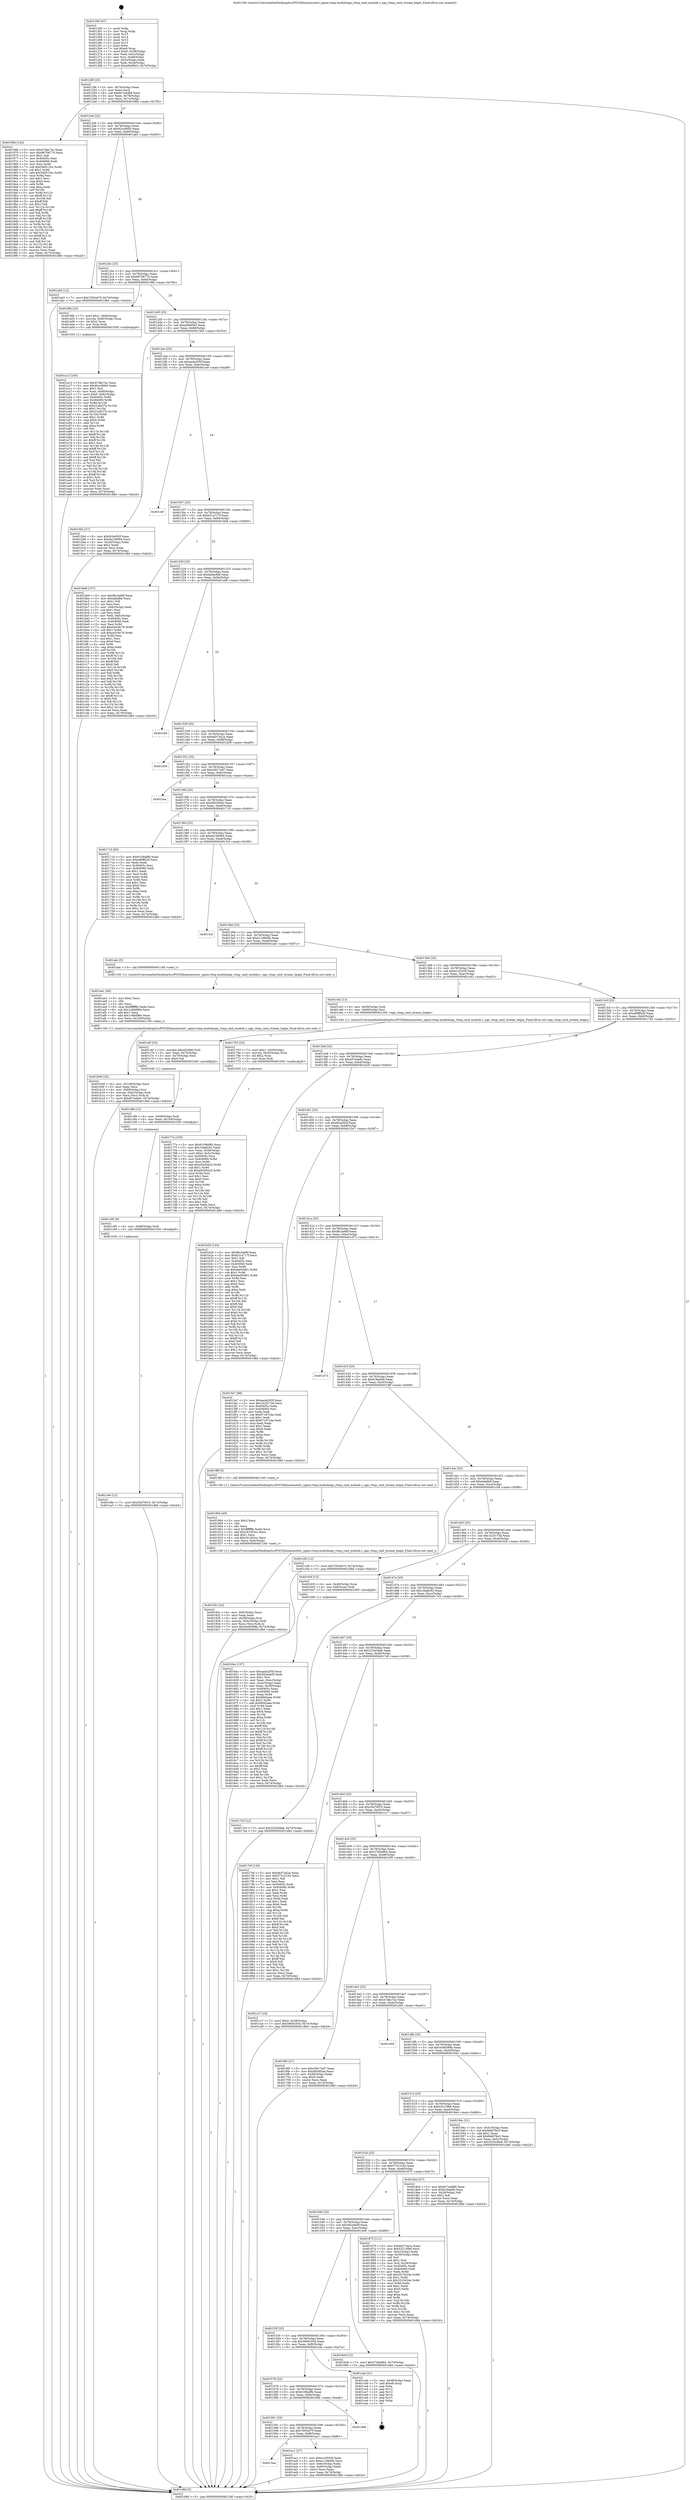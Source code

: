 digraph "0x401260" {
  label = "0x401260 (/mnt/c/Users/mathe/Desktop/tcc/POCII/binaries/extr_nginx-rtmp-modulengx_rtmp_cmd_module.c_ngx_rtmp_cmd_stream_begin_Final-ollvm.out::main(0))"
  labelloc = "t"
  node[shape=record]

  Entry [label="",width=0.3,height=0.3,shape=circle,fillcolor=black,style=filled]
  "0x40128f" [label="{
     0x40128f [23]\l
     | [instrs]\l
     &nbsp;&nbsp;0x40128f \<+3\>: mov -0x74(%rbp),%eax\l
     &nbsp;&nbsp;0x401292 \<+2\>: mov %eax,%ecx\l
     &nbsp;&nbsp;0x401294 \<+6\>: sub $0x8c7a4d89,%ecx\l
     &nbsp;&nbsp;0x40129a \<+3\>: mov %eax,-0x78(%rbp)\l
     &nbsp;&nbsp;0x40129d \<+3\>: mov %ecx,-0x7c(%rbp)\l
     &nbsp;&nbsp;0x4012a0 \<+6\>: je 000000000040196b \<main+0x70b\>\l
  }"]
  "0x40196b" [label="{
     0x40196b [144]\l
     | [instrs]\l
     &nbsp;&nbsp;0x40196b \<+5\>: mov $0x47dbc7ac,%eax\l
     &nbsp;&nbsp;0x401970 \<+5\>: mov $0x98706770,%ecx\l
     &nbsp;&nbsp;0x401975 \<+2\>: mov $0x1,%dl\l
     &nbsp;&nbsp;0x401977 \<+7\>: mov 0x40405c,%esi\l
     &nbsp;&nbsp;0x40197e \<+7\>: mov 0x404060,%edi\l
     &nbsp;&nbsp;0x401985 \<+3\>: mov %esi,%r8d\l
     &nbsp;&nbsp;0x401988 \<+7\>: sub $0x546513cc,%r8d\l
     &nbsp;&nbsp;0x40198f \<+4\>: sub $0x1,%r8d\l
     &nbsp;&nbsp;0x401993 \<+7\>: add $0x546513cc,%r8d\l
     &nbsp;&nbsp;0x40199a \<+4\>: imul %r8d,%esi\l
     &nbsp;&nbsp;0x40199e \<+3\>: and $0x1,%esi\l
     &nbsp;&nbsp;0x4019a1 \<+3\>: cmp $0x0,%esi\l
     &nbsp;&nbsp;0x4019a4 \<+4\>: sete %r9b\l
     &nbsp;&nbsp;0x4019a8 \<+3\>: cmp $0xa,%edi\l
     &nbsp;&nbsp;0x4019ab \<+4\>: setl %r10b\l
     &nbsp;&nbsp;0x4019af \<+3\>: mov %r9b,%r11b\l
     &nbsp;&nbsp;0x4019b2 \<+4\>: xor $0xff,%r11b\l
     &nbsp;&nbsp;0x4019b6 \<+3\>: mov %r10b,%bl\l
     &nbsp;&nbsp;0x4019b9 \<+3\>: xor $0xff,%bl\l
     &nbsp;&nbsp;0x4019bc \<+3\>: xor $0x1,%dl\l
     &nbsp;&nbsp;0x4019bf \<+3\>: mov %r11b,%r14b\l
     &nbsp;&nbsp;0x4019c2 \<+4\>: and $0xff,%r14b\l
     &nbsp;&nbsp;0x4019c6 \<+3\>: and %dl,%r9b\l
     &nbsp;&nbsp;0x4019c9 \<+3\>: mov %bl,%r15b\l
     &nbsp;&nbsp;0x4019cc \<+4\>: and $0xff,%r15b\l
     &nbsp;&nbsp;0x4019d0 \<+3\>: and %dl,%r10b\l
     &nbsp;&nbsp;0x4019d3 \<+3\>: or %r9b,%r14b\l
     &nbsp;&nbsp;0x4019d6 \<+3\>: or %r10b,%r15b\l
     &nbsp;&nbsp;0x4019d9 \<+3\>: xor %r15b,%r14b\l
     &nbsp;&nbsp;0x4019dc \<+3\>: or %bl,%r11b\l
     &nbsp;&nbsp;0x4019df \<+4\>: xor $0xff,%r11b\l
     &nbsp;&nbsp;0x4019e3 \<+3\>: or $0x1,%dl\l
     &nbsp;&nbsp;0x4019e6 \<+3\>: and %dl,%r11b\l
     &nbsp;&nbsp;0x4019e9 \<+3\>: or %r11b,%r14b\l
     &nbsp;&nbsp;0x4019ec \<+4\>: test $0x1,%r14b\l
     &nbsp;&nbsp;0x4019f0 \<+3\>: cmovne %ecx,%eax\l
     &nbsp;&nbsp;0x4019f3 \<+3\>: mov %eax,-0x74(%rbp)\l
     &nbsp;&nbsp;0x4019f6 \<+5\>: jmp 0000000000401d8d \<main+0xb2d\>\l
  }"]
  "0x4012a6" [label="{
     0x4012a6 [22]\l
     | [instrs]\l
     &nbsp;&nbsp;0x4012a6 \<+5\>: jmp 00000000004012ab \<main+0x4b\>\l
     &nbsp;&nbsp;0x4012ab \<+3\>: mov -0x78(%rbp),%eax\l
     &nbsp;&nbsp;0x4012ae \<+5\>: sub $0x92cc8000,%eax\l
     &nbsp;&nbsp;0x4012b3 \<+3\>: mov %eax,-0x80(%rbp)\l
     &nbsp;&nbsp;0x4012b6 \<+6\>: je 0000000000401ab5 \<main+0x855\>\l
  }"]
  Exit [label="",width=0.3,height=0.3,shape=circle,fillcolor=black,style=filled,peripheries=2]
  "0x401ab5" [label="{
     0x401ab5 [12]\l
     | [instrs]\l
     &nbsp;&nbsp;0x401ab5 \<+7\>: movl $0x7005e07f,-0x74(%rbp)\l
     &nbsp;&nbsp;0x401abc \<+5\>: jmp 0000000000401d8d \<main+0xb2d\>\l
  }"]
  "0x4012bc" [label="{
     0x4012bc [25]\l
     | [instrs]\l
     &nbsp;&nbsp;0x4012bc \<+5\>: jmp 00000000004012c1 \<main+0x61\>\l
     &nbsp;&nbsp;0x4012c1 \<+3\>: mov -0x78(%rbp),%eax\l
     &nbsp;&nbsp;0x4012c4 \<+5\>: sub $0x98706770,%eax\l
     &nbsp;&nbsp;0x4012c9 \<+6\>: mov %eax,-0x84(%rbp)\l
     &nbsp;&nbsp;0x4012cf \<+6\>: je 00000000004019fb \<main+0x79b\>\l
  }"]
  "0x401c9e" [label="{
     0x401c9e [12]\l
     | [instrs]\l
     &nbsp;&nbsp;0x401c9e \<+7\>: movl $0x35d70f15,-0x74(%rbp)\l
     &nbsp;&nbsp;0x401ca5 \<+5\>: jmp 0000000000401d8d \<main+0xb2d\>\l
  }"]
  "0x4019fb" [label="{
     0x4019fb [23]\l
     | [instrs]\l
     &nbsp;&nbsp;0x4019fb \<+7\>: movl $0x1,-0x60(%rbp)\l
     &nbsp;&nbsp;0x401a02 \<+4\>: movslq -0x60(%rbp),%rax\l
     &nbsp;&nbsp;0x401a06 \<+4\>: shl $0x2,%rax\l
     &nbsp;&nbsp;0x401a0a \<+3\>: mov %rax,%rdi\l
     &nbsp;&nbsp;0x401a0d \<+5\>: call 0000000000401050 \<malloc@plt\>\l
     | [calls]\l
     &nbsp;&nbsp;0x401050 \{1\} (unknown)\l
  }"]
  "0x4012d5" [label="{
     0x4012d5 [25]\l
     | [instrs]\l
     &nbsp;&nbsp;0x4012d5 \<+5\>: jmp 00000000004012da \<main+0x7a\>\l
     &nbsp;&nbsp;0x4012da \<+3\>: mov -0x78(%rbp),%eax\l
     &nbsp;&nbsp;0x4012dd \<+5\>: sub $0xa99ef0e5,%eax\l
     &nbsp;&nbsp;0x4012e2 \<+6\>: mov %eax,-0x88(%rbp)\l
     &nbsp;&nbsp;0x4012e8 \<+6\>: je 00000000004015b4 \<main+0x354\>\l
  }"]
  "0x401c95" [label="{
     0x401c95 [9]\l
     | [instrs]\l
     &nbsp;&nbsp;0x401c95 \<+4\>: mov -0x68(%rbp),%rdi\l
     &nbsp;&nbsp;0x401c99 \<+5\>: call 0000000000401030 \<free@plt\>\l
     | [calls]\l
     &nbsp;&nbsp;0x401030 \{1\} (unknown)\l
  }"]
  "0x4015b4" [label="{
     0x4015b4 [27]\l
     | [instrs]\l
     &nbsp;&nbsp;0x4015b4 \<+5\>: mov $0xf43e002f,%eax\l
     &nbsp;&nbsp;0x4015b9 \<+5\>: mov $0xda156904,%ecx\l
     &nbsp;&nbsp;0x4015be \<+3\>: mov -0x34(%rbp),%edx\l
     &nbsp;&nbsp;0x4015c1 \<+3\>: cmp $0x2,%edx\l
     &nbsp;&nbsp;0x4015c4 \<+3\>: cmovne %ecx,%eax\l
     &nbsp;&nbsp;0x4015c7 \<+3\>: mov %eax,-0x74(%rbp)\l
     &nbsp;&nbsp;0x4015ca \<+5\>: jmp 0000000000401d8d \<main+0xb2d\>\l
  }"]
  "0x4012ee" [label="{
     0x4012ee [25]\l
     | [instrs]\l
     &nbsp;&nbsp;0x4012ee \<+5\>: jmp 00000000004012f3 \<main+0x93\>\l
     &nbsp;&nbsp;0x4012f3 \<+3\>: mov -0x78(%rbp),%eax\l
     &nbsp;&nbsp;0x4012f6 \<+5\>: sub $0xaa4a205f,%eax\l
     &nbsp;&nbsp;0x4012fb \<+6\>: mov %eax,-0x8c(%rbp)\l
     &nbsp;&nbsp;0x401301 \<+6\>: je 0000000000401cef \<main+0xa8f\>\l
  }"]
  "0x401d8d" [label="{
     0x401d8d [5]\l
     | [instrs]\l
     &nbsp;&nbsp;0x401d8d \<+5\>: jmp 000000000040128f \<main+0x2f\>\l
  }"]
  "0x401260" [label="{
     0x401260 [47]\l
     | [instrs]\l
     &nbsp;&nbsp;0x401260 \<+1\>: push %rbp\l
     &nbsp;&nbsp;0x401261 \<+3\>: mov %rsp,%rbp\l
     &nbsp;&nbsp;0x401264 \<+2\>: push %r15\l
     &nbsp;&nbsp;0x401266 \<+2\>: push %r14\l
     &nbsp;&nbsp;0x401268 \<+2\>: push %r13\l
     &nbsp;&nbsp;0x40126a \<+2\>: push %r12\l
     &nbsp;&nbsp;0x40126c \<+1\>: push %rbx\l
     &nbsp;&nbsp;0x40126d \<+7\>: sub $0xe8,%rsp\l
     &nbsp;&nbsp;0x401274 \<+7\>: movl $0x0,-0x38(%rbp)\l
     &nbsp;&nbsp;0x40127b \<+3\>: mov %edi,-0x3c(%rbp)\l
     &nbsp;&nbsp;0x40127e \<+4\>: mov %rsi,-0x48(%rbp)\l
     &nbsp;&nbsp;0x401282 \<+3\>: mov -0x3c(%rbp),%edi\l
     &nbsp;&nbsp;0x401285 \<+3\>: mov %edi,-0x34(%rbp)\l
     &nbsp;&nbsp;0x401288 \<+7\>: movl $0xa99ef0e5,-0x74(%rbp)\l
  }"]
  "0x401c86" [label="{
     0x401c86 [15]\l
     | [instrs]\l
     &nbsp;&nbsp;0x401c86 \<+4\>: mov -0x58(%rbp),%rdi\l
     &nbsp;&nbsp;0x401c8a \<+6\>: mov %eax,-0x104(%rbp)\l
     &nbsp;&nbsp;0x401c90 \<+5\>: call 0000000000401030 \<free@plt\>\l
     | [calls]\l
     &nbsp;&nbsp;0x401030 \{1\} (unknown)\l
  }"]
  "0x401cef" [label="{
     0x401cef\l
  }", style=dashed]
  "0x401307" [label="{
     0x401307 [25]\l
     | [instrs]\l
     &nbsp;&nbsp;0x401307 \<+5\>: jmp 000000000040130c \<main+0xac\>\l
     &nbsp;&nbsp;0x40130c \<+3\>: mov -0x78(%rbp),%eax\l
     &nbsp;&nbsp;0x40130f \<+5\>: sub $0xb31a717f,%eax\l
     &nbsp;&nbsp;0x401314 \<+6\>: mov %eax,-0x90(%rbp)\l
     &nbsp;&nbsp;0x40131a \<+6\>: je 0000000000401bb9 \<main+0x959\>\l
  }"]
  "0x401c6f" [label="{
     0x401c6f [23]\l
     | [instrs]\l
     &nbsp;&nbsp;0x401c6f \<+10\>: movabs $0x4020b6,%rdi\l
     &nbsp;&nbsp;0x401c79 \<+3\>: mov %eax,-0x70(%rbp)\l
     &nbsp;&nbsp;0x401c7c \<+3\>: mov -0x70(%rbp),%esi\l
     &nbsp;&nbsp;0x401c7f \<+2\>: mov $0x0,%al\l
     &nbsp;&nbsp;0x401c81 \<+5\>: call 0000000000401040 \<printf@plt\>\l
     | [calls]\l
     &nbsp;&nbsp;0x401040 \{1\} (unknown)\l
  }"]
  "0x401bb9" [label="{
     0x401bb9 [157]\l
     | [instrs]\l
     &nbsp;&nbsp;0x401bb9 \<+5\>: mov $0xf8c3a66f,%eax\l
     &nbsp;&nbsp;0x401bbe \<+5\>: mov $0xebbdb8,%ecx\l
     &nbsp;&nbsp;0x401bc3 \<+2\>: mov $0x1,%dl\l
     &nbsp;&nbsp;0x401bc5 \<+2\>: xor %esi,%esi\l
     &nbsp;&nbsp;0x401bc7 \<+3\>: mov -0x6c(%rbp),%edi\l
     &nbsp;&nbsp;0x401bca \<+3\>: sub $0x1,%esi\l
     &nbsp;&nbsp;0x401bcd \<+2\>: sub %esi,%edi\l
     &nbsp;&nbsp;0x401bcf \<+3\>: mov %edi,-0x6c(%rbp)\l
     &nbsp;&nbsp;0x401bd2 \<+7\>: mov 0x40405c,%esi\l
     &nbsp;&nbsp;0x401bd9 \<+7\>: mov 0x404060,%edi\l
     &nbsp;&nbsp;0x401be0 \<+3\>: mov %esi,%r8d\l
     &nbsp;&nbsp;0x401be3 \<+7\>: add $0xe43c9c76,%r8d\l
     &nbsp;&nbsp;0x401bea \<+4\>: sub $0x1,%r8d\l
     &nbsp;&nbsp;0x401bee \<+7\>: sub $0xe43c9c76,%r8d\l
     &nbsp;&nbsp;0x401bf5 \<+4\>: imul %r8d,%esi\l
     &nbsp;&nbsp;0x401bf9 \<+3\>: and $0x1,%esi\l
     &nbsp;&nbsp;0x401bfc \<+3\>: cmp $0x0,%esi\l
     &nbsp;&nbsp;0x401bff \<+4\>: sete %r9b\l
     &nbsp;&nbsp;0x401c03 \<+3\>: cmp $0xa,%edi\l
     &nbsp;&nbsp;0x401c06 \<+4\>: setl %r10b\l
     &nbsp;&nbsp;0x401c0a \<+3\>: mov %r9b,%r11b\l
     &nbsp;&nbsp;0x401c0d \<+4\>: xor $0xff,%r11b\l
     &nbsp;&nbsp;0x401c11 \<+3\>: mov %r10b,%bl\l
     &nbsp;&nbsp;0x401c14 \<+3\>: xor $0xff,%bl\l
     &nbsp;&nbsp;0x401c17 \<+3\>: xor $0x0,%dl\l
     &nbsp;&nbsp;0x401c1a \<+3\>: mov %r11b,%r14b\l
     &nbsp;&nbsp;0x401c1d \<+4\>: and $0x0,%r14b\l
     &nbsp;&nbsp;0x401c21 \<+3\>: and %dl,%r9b\l
     &nbsp;&nbsp;0x401c24 \<+3\>: mov %bl,%r15b\l
     &nbsp;&nbsp;0x401c27 \<+4\>: and $0x0,%r15b\l
     &nbsp;&nbsp;0x401c2b \<+3\>: and %dl,%r10b\l
     &nbsp;&nbsp;0x401c2e \<+3\>: or %r9b,%r14b\l
     &nbsp;&nbsp;0x401c31 \<+3\>: or %r10b,%r15b\l
     &nbsp;&nbsp;0x401c34 \<+3\>: xor %r15b,%r14b\l
     &nbsp;&nbsp;0x401c37 \<+3\>: or %bl,%r11b\l
     &nbsp;&nbsp;0x401c3a \<+4\>: xor $0xff,%r11b\l
     &nbsp;&nbsp;0x401c3e \<+3\>: or $0x0,%dl\l
     &nbsp;&nbsp;0x401c41 \<+3\>: and %dl,%r11b\l
     &nbsp;&nbsp;0x401c44 \<+3\>: or %r11b,%r14b\l
     &nbsp;&nbsp;0x401c47 \<+4\>: test $0x1,%r14b\l
     &nbsp;&nbsp;0x401c4b \<+3\>: cmovne %ecx,%eax\l
     &nbsp;&nbsp;0x401c4e \<+3\>: mov %eax,-0x74(%rbp)\l
     &nbsp;&nbsp;0x401c51 \<+5\>: jmp 0000000000401d8d \<main+0xb2d\>\l
  }"]
  "0x401320" [label="{
     0x401320 [25]\l
     | [instrs]\l
     &nbsp;&nbsp;0x401320 \<+5\>: jmp 0000000000401325 \<main+0xc5\>\l
     &nbsp;&nbsp;0x401325 \<+3\>: mov -0x78(%rbp),%eax\l
     &nbsp;&nbsp;0x401328 \<+5\>: sub $0xba0acfd6,%eax\l
     &nbsp;&nbsp;0x40132d \<+6\>: mov %eax,-0x94(%rbp)\l
     &nbsp;&nbsp;0x401333 \<+6\>: je 0000000000401cb6 \<main+0xa56\>\l
  }"]
  "0x401b09" [label="{
     0x401b09 [32]\l
     | [instrs]\l
     &nbsp;&nbsp;0x401b09 \<+6\>: mov -0x100(%rbp),%ecx\l
     &nbsp;&nbsp;0x401b0f \<+3\>: imul %eax,%ecx\l
     &nbsp;&nbsp;0x401b12 \<+4\>: mov -0x68(%rbp),%rsi\l
     &nbsp;&nbsp;0x401b16 \<+4\>: movslq -0x6c(%rbp),%rdi\l
     &nbsp;&nbsp;0x401b1a \<+3\>: mov %ecx,(%rsi,%rdi,4)\l
     &nbsp;&nbsp;0x401b1d \<+7\>: movl $0xe97a4a9c,-0x74(%rbp)\l
     &nbsp;&nbsp;0x401b24 \<+5\>: jmp 0000000000401d8d \<main+0xb2d\>\l
  }"]
  "0x401cb6" [label="{
     0x401cb6\l
  }", style=dashed]
  "0x401339" [label="{
     0x401339 [25]\l
     | [instrs]\l
     &nbsp;&nbsp;0x401339 \<+5\>: jmp 000000000040133e \<main+0xde\>\l
     &nbsp;&nbsp;0x40133e \<+3\>: mov -0x78(%rbp),%eax\l
     &nbsp;&nbsp;0x401341 \<+5\>: sub $0xbb574a2a,%eax\l
     &nbsp;&nbsp;0x401346 \<+6\>: mov %eax,-0x98(%rbp)\l
     &nbsp;&nbsp;0x40134c \<+6\>: je 0000000000401d39 \<main+0xad9\>\l
  }"]
  "0x401ae1" [label="{
     0x401ae1 [40]\l
     | [instrs]\l
     &nbsp;&nbsp;0x401ae1 \<+5\>: mov $0x2,%ecx\l
     &nbsp;&nbsp;0x401ae6 \<+1\>: cltd\l
     &nbsp;&nbsp;0x401ae7 \<+2\>: idiv %ecx\l
     &nbsp;&nbsp;0x401ae9 \<+6\>: imul $0xfffffffe,%edx,%ecx\l
     &nbsp;&nbsp;0x401aef \<+6\>: sub $0x1c9dd96e,%ecx\l
     &nbsp;&nbsp;0x401af5 \<+3\>: add $0x1,%ecx\l
     &nbsp;&nbsp;0x401af8 \<+6\>: add $0x1c9dd96e,%ecx\l
     &nbsp;&nbsp;0x401afe \<+6\>: mov %ecx,-0x100(%rbp)\l
     &nbsp;&nbsp;0x401b04 \<+5\>: call 0000000000401160 \<next_i\>\l
     | [calls]\l
     &nbsp;&nbsp;0x401160 \{1\} (/mnt/c/Users/mathe/Desktop/tcc/POCII/binaries/extr_nginx-rtmp-modulengx_rtmp_cmd_module.c_ngx_rtmp_cmd_stream_begin_Final-ollvm.out::next_i)\l
  }"]
  "0x401d39" [label="{
     0x401d39\l
  }", style=dashed]
  "0x401352" [label="{
     0x401352 [25]\l
     | [instrs]\l
     &nbsp;&nbsp;0x401352 \<+5\>: jmp 0000000000401357 \<main+0xf7\>\l
     &nbsp;&nbsp;0x401357 \<+3\>: mov -0x78(%rbp),%eax\l
     &nbsp;&nbsp;0x40135a \<+5\>: sub $0xc5917ad7,%eax\l
     &nbsp;&nbsp;0x40135f \<+6\>: mov %eax,-0x9c(%rbp)\l
     &nbsp;&nbsp;0x401365 \<+6\>: je 0000000000401caa \<main+0xa4a\>\l
  }"]
  "0x4015aa" [label="{
     0x4015aa\l
  }", style=dashed]
  "0x401caa" [label="{
     0x401caa\l
  }", style=dashed]
  "0x40136b" [label="{
     0x40136b [25]\l
     | [instrs]\l
     &nbsp;&nbsp;0x40136b \<+5\>: jmp 0000000000401370 \<main+0x110\>\l
     &nbsp;&nbsp;0x401370 \<+3\>: mov -0x78(%rbp),%eax\l
     &nbsp;&nbsp;0x401373 \<+5\>: sub $0xd920f3a4,%eax\l
     &nbsp;&nbsp;0x401378 \<+6\>: mov %eax,-0xa0(%rbp)\l
     &nbsp;&nbsp;0x40137e \<+6\>: je 0000000000401710 \<main+0x4b0\>\l
  }"]
  "0x401ac1" [label="{
     0x401ac1 [27]\l
     | [instrs]\l
     &nbsp;&nbsp;0x401ac1 \<+5\>: mov $0xe1cf33c8,%eax\l
     &nbsp;&nbsp;0x401ac6 \<+5\>: mov $0xe11d9e0b,%ecx\l
     &nbsp;&nbsp;0x401acb \<+3\>: mov -0x6c(%rbp),%edx\l
     &nbsp;&nbsp;0x401ace \<+3\>: cmp -0x60(%rbp),%edx\l
     &nbsp;&nbsp;0x401ad1 \<+3\>: cmovl %ecx,%eax\l
     &nbsp;&nbsp;0x401ad4 \<+3\>: mov %eax,-0x74(%rbp)\l
     &nbsp;&nbsp;0x401ad7 \<+5\>: jmp 0000000000401d8d \<main+0xb2d\>\l
  }"]
  "0x401710" [label="{
     0x401710 [83]\l
     | [instrs]\l
     &nbsp;&nbsp;0x401710 \<+5\>: mov $0x6108a8fb,%eax\l
     &nbsp;&nbsp;0x401715 \<+5\>: mov $0xe89ff426,%ecx\l
     &nbsp;&nbsp;0x40171a \<+2\>: xor %edx,%edx\l
     &nbsp;&nbsp;0x40171c \<+7\>: mov 0x40405c,%esi\l
     &nbsp;&nbsp;0x401723 \<+7\>: mov 0x404060,%edi\l
     &nbsp;&nbsp;0x40172a \<+3\>: sub $0x1,%edx\l
     &nbsp;&nbsp;0x40172d \<+3\>: mov %esi,%r8d\l
     &nbsp;&nbsp;0x401730 \<+3\>: add %edx,%r8d\l
     &nbsp;&nbsp;0x401733 \<+4\>: imul %r8d,%esi\l
     &nbsp;&nbsp;0x401737 \<+3\>: and $0x1,%esi\l
     &nbsp;&nbsp;0x40173a \<+3\>: cmp $0x0,%esi\l
     &nbsp;&nbsp;0x40173d \<+4\>: sete %r9b\l
     &nbsp;&nbsp;0x401741 \<+3\>: cmp $0xa,%edi\l
     &nbsp;&nbsp;0x401744 \<+4\>: setl %r10b\l
     &nbsp;&nbsp;0x401748 \<+3\>: mov %r9b,%r11b\l
     &nbsp;&nbsp;0x40174b \<+3\>: and %r10b,%r11b\l
     &nbsp;&nbsp;0x40174e \<+3\>: xor %r10b,%r9b\l
     &nbsp;&nbsp;0x401751 \<+3\>: or %r9b,%r11b\l
     &nbsp;&nbsp;0x401754 \<+4\>: test $0x1,%r11b\l
     &nbsp;&nbsp;0x401758 \<+3\>: cmovne %ecx,%eax\l
     &nbsp;&nbsp;0x40175b \<+3\>: mov %eax,-0x74(%rbp)\l
     &nbsp;&nbsp;0x40175e \<+5\>: jmp 0000000000401d8d \<main+0xb2d\>\l
  }"]
  "0x401384" [label="{
     0x401384 [25]\l
     | [instrs]\l
     &nbsp;&nbsp;0x401384 \<+5\>: jmp 0000000000401389 \<main+0x129\>\l
     &nbsp;&nbsp;0x401389 \<+3\>: mov -0x78(%rbp),%eax\l
     &nbsp;&nbsp;0x40138c \<+5\>: sub $0xda156904,%eax\l
     &nbsp;&nbsp;0x401391 \<+6\>: mov %eax,-0xa4(%rbp)\l
     &nbsp;&nbsp;0x401397 \<+6\>: je 00000000004015cf \<main+0x36f\>\l
  }"]
  "0x401591" [label="{
     0x401591 [25]\l
     | [instrs]\l
     &nbsp;&nbsp;0x401591 \<+5\>: jmp 0000000000401596 \<main+0x336\>\l
     &nbsp;&nbsp;0x401596 \<+3\>: mov -0x78(%rbp),%eax\l
     &nbsp;&nbsp;0x401599 \<+5\>: sub $0x7005e07f,%eax\l
     &nbsp;&nbsp;0x40159e \<+6\>: mov %eax,-0xf8(%rbp)\l
     &nbsp;&nbsp;0x4015a4 \<+6\>: je 0000000000401ac1 \<main+0x861\>\l
  }"]
  "0x4015cf" [label="{
     0x4015cf\l
  }", style=dashed]
  "0x40139d" [label="{
     0x40139d [25]\l
     | [instrs]\l
     &nbsp;&nbsp;0x40139d \<+5\>: jmp 00000000004013a2 \<main+0x142\>\l
     &nbsp;&nbsp;0x4013a2 \<+3\>: mov -0x78(%rbp),%eax\l
     &nbsp;&nbsp;0x4013a5 \<+5\>: sub $0xe11d9e0b,%eax\l
     &nbsp;&nbsp;0x4013aa \<+6\>: mov %eax,-0xa8(%rbp)\l
     &nbsp;&nbsp;0x4013b0 \<+6\>: je 0000000000401adc \<main+0x87c\>\l
  }"]
  "0x401d0b" [label="{
     0x401d0b\l
  }", style=dashed]
  "0x401adc" [label="{
     0x401adc [5]\l
     | [instrs]\l
     &nbsp;&nbsp;0x401adc \<+5\>: call 0000000000401160 \<next_i\>\l
     | [calls]\l
     &nbsp;&nbsp;0x401160 \{1\} (/mnt/c/Users/mathe/Desktop/tcc/POCII/binaries/extr_nginx-rtmp-modulengx_rtmp_cmd_module.c_ngx_rtmp_cmd_stream_begin_Final-ollvm.out::next_i)\l
  }"]
  "0x4013b6" [label="{
     0x4013b6 [25]\l
     | [instrs]\l
     &nbsp;&nbsp;0x4013b6 \<+5\>: jmp 00000000004013bb \<main+0x15b\>\l
     &nbsp;&nbsp;0x4013bb \<+3\>: mov -0x78(%rbp),%eax\l
     &nbsp;&nbsp;0x4013be \<+5\>: sub $0xe1cf33c8,%eax\l
     &nbsp;&nbsp;0x4013c3 \<+6\>: mov %eax,-0xac(%rbp)\l
     &nbsp;&nbsp;0x4013c9 \<+6\>: je 0000000000401c62 \<main+0xa02\>\l
  }"]
  "0x401578" [label="{
     0x401578 [25]\l
     | [instrs]\l
     &nbsp;&nbsp;0x401578 \<+5\>: jmp 000000000040157d \<main+0x31d\>\l
     &nbsp;&nbsp;0x40157d \<+3\>: mov -0x78(%rbp),%eax\l
     &nbsp;&nbsp;0x401580 \<+5\>: sub $0x6108a8fb,%eax\l
     &nbsp;&nbsp;0x401585 \<+6\>: mov %eax,-0xf4(%rbp)\l
     &nbsp;&nbsp;0x40158b \<+6\>: je 0000000000401d0b \<main+0xaab\>\l
  }"]
  "0x401c62" [label="{
     0x401c62 [13]\l
     | [instrs]\l
     &nbsp;&nbsp;0x401c62 \<+4\>: mov -0x58(%rbp),%rdi\l
     &nbsp;&nbsp;0x401c66 \<+4\>: mov -0x68(%rbp),%rsi\l
     &nbsp;&nbsp;0x401c6a \<+5\>: call 0000000000401240 \<ngx_rtmp_cmd_stream_begin\>\l
     | [calls]\l
     &nbsp;&nbsp;0x401240 \{1\} (/mnt/c/Users/mathe/Desktop/tcc/POCII/binaries/extr_nginx-rtmp-modulengx_rtmp_cmd_module.c_ngx_rtmp_cmd_stream_begin_Final-ollvm.out::ngx_rtmp_cmd_stream_begin)\l
  }"]
  "0x4013cf" [label="{
     0x4013cf [25]\l
     | [instrs]\l
     &nbsp;&nbsp;0x4013cf \<+5\>: jmp 00000000004013d4 \<main+0x174\>\l
     &nbsp;&nbsp;0x4013d4 \<+3\>: mov -0x78(%rbp),%eax\l
     &nbsp;&nbsp;0x4013d7 \<+5\>: sub $0xe89ff426,%eax\l
     &nbsp;&nbsp;0x4013dc \<+6\>: mov %eax,-0xb0(%rbp)\l
     &nbsp;&nbsp;0x4013e2 \<+6\>: je 0000000000401763 \<main+0x503\>\l
  }"]
  "0x401cda" [label="{
     0x401cda [21]\l
     | [instrs]\l
     &nbsp;&nbsp;0x401cda \<+3\>: mov -0x38(%rbp),%eax\l
     &nbsp;&nbsp;0x401cdd \<+7\>: add $0xe8,%rsp\l
     &nbsp;&nbsp;0x401ce4 \<+1\>: pop %rbx\l
     &nbsp;&nbsp;0x401ce5 \<+2\>: pop %r12\l
     &nbsp;&nbsp;0x401ce7 \<+2\>: pop %r13\l
     &nbsp;&nbsp;0x401ce9 \<+2\>: pop %r14\l
     &nbsp;&nbsp;0x401ceb \<+2\>: pop %r15\l
     &nbsp;&nbsp;0x401ced \<+1\>: pop %rbp\l
     &nbsp;&nbsp;0x401cee \<+1\>: ret\l
  }"]
  "0x401763" [label="{
     0x401763 [23]\l
     | [instrs]\l
     &nbsp;&nbsp;0x401763 \<+7\>: movl $0x1,-0x50(%rbp)\l
     &nbsp;&nbsp;0x40176a \<+4\>: movslq -0x50(%rbp),%rax\l
     &nbsp;&nbsp;0x40176e \<+4\>: shl $0x2,%rax\l
     &nbsp;&nbsp;0x401772 \<+3\>: mov %rax,%rdi\l
     &nbsp;&nbsp;0x401775 \<+5\>: call 0000000000401050 \<malloc@plt\>\l
     | [calls]\l
     &nbsp;&nbsp;0x401050 \{1\} (unknown)\l
  }"]
  "0x4013e8" [label="{
     0x4013e8 [25]\l
     | [instrs]\l
     &nbsp;&nbsp;0x4013e8 \<+5\>: jmp 00000000004013ed \<main+0x18d\>\l
     &nbsp;&nbsp;0x4013ed \<+3\>: mov -0x78(%rbp),%eax\l
     &nbsp;&nbsp;0x4013f0 \<+5\>: sub $0xe97a4a9c,%eax\l
     &nbsp;&nbsp;0x4013f5 \<+6\>: mov %eax,-0xb4(%rbp)\l
     &nbsp;&nbsp;0x4013fb \<+6\>: je 0000000000401b29 \<main+0x8c9\>\l
  }"]
  "0x401a12" [label="{
     0x401a12 [163]\l
     | [instrs]\l
     &nbsp;&nbsp;0x401a12 \<+5\>: mov $0x47dbc7ac,%ecx\l
     &nbsp;&nbsp;0x401a17 \<+5\>: mov $0x92cc8000,%edx\l
     &nbsp;&nbsp;0x401a1c \<+3\>: mov $0x1,%sil\l
     &nbsp;&nbsp;0x401a1f \<+4\>: mov %rax,-0x68(%rbp)\l
     &nbsp;&nbsp;0x401a23 \<+7\>: movl $0x0,-0x6c(%rbp)\l
     &nbsp;&nbsp;0x401a2a \<+8\>: mov 0x40405c,%r8d\l
     &nbsp;&nbsp;0x401a32 \<+8\>: mov 0x404060,%r9d\l
     &nbsp;&nbsp;0x401a3a \<+3\>: mov %r8d,%r10d\l
     &nbsp;&nbsp;0x401a3d \<+7\>: sub $0x21af437b,%r10d\l
     &nbsp;&nbsp;0x401a44 \<+4\>: sub $0x1,%r10d\l
     &nbsp;&nbsp;0x401a48 \<+7\>: add $0x21af437b,%r10d\l
     &nbsp;&nbsp;0x401a4f \<+4\>: imul %r10d,%r8d\l
     &nbsp;&nbsp;0x401a53 \<+4\>: and $0x1,%r8d\l
     &nbsp;&nbsp;0x401a57 \<+4\>: cmp $0x0,%r8d\l
     &nbsp;&nbsp;0x401a5b \<+4\>: sete %r11b\l
     &nbsp;&nbsp;0x401a5f \<+4\>: cmp $0xa,%r9d\l
     &nbsp;&nbsp;0x401a63 \<+3\>: setl %bl\l
     &nbsp;&nbsp;0x401a66 \<+3\>: mov %r11b,%r14b\l
     &nbsp;&nbsp;0x401a69 \<+4\>: xor $0xff,%r14b\l
     &nbsp;&nbsp;0x401a6d \<+3\>: mov %bl,%r15b\l
     &nbsp;&nbsp;0x401a70 \<+4\>: xor $0xff,%r15b\l
     &nbsp;&nbsp;0x401a74 \<+4\>: xor $0x1,%sil\l
     &nbsp;&nbsp;0x401a78 \<+3\>: mov %r14b,%r12b\l
     &nbsp;&nbsp;0x401a7b \<+4\>: and $0xff,%r12b\l
     &nbsp;&nbsp;0x401a7f \<+3\>: and %sil,%r11b\l
     &nbsp;&nbsp;0x401a82 \<+3\>: mov %r15b,%r13b\l
     &nbsp;&nbsp;0x401a85 \<+4\>: and $0xff,%r13b\l
     &nbsp;&nbsp;0x401a89 \<+3\>: and %sil,%bl\l
     &nbsp;&nbsp;0x401a8c \<+3\>: or %r11b,%r12b\l
     &nbsp;&nbsp;0x401a8f \<+3\>: or %bl,%r13b\l
     &nbsp;&nbsp;0x401a92 \<+3\>: xor %r13b,%r12b\l
     &nbsp;&nbsp;0x401a95 \<+3\>: or %r15b,%r14b\l
     &nbsp;&nbsp;0x401a98 \<+4\>: xor $0xff,%r14b\l
     &nbsp;&nbsp;0x401a9c \<+4\>: or $0x1,%sil\l
     &nbsp;&nbsp;0x401aa0 \<+3\>: and %sil,%r14b\l
     &nbsp;&nbsp;0x401aa3 \<+3\>: or %r14b,%r12b\l
     &nbsp;&nbsp;0x401aa6 \<+4\>: test $0x1,%r12b\l
     &nbsp;&nbsp;0x401aaa \<+3\>: cmovne %edx,%ecx\l
     &nbsp;&nbsp;0x401aad \<+3\>: mov %ecx,-0x74(%rbp)\l
     &nbsp;&nbsp;0x401ab0 \<+5\>: jmp 0000000000401d8d \<main+0xb2d\>\l
  }"]
  "0x401b29" [label="{
     0x401b29 [144]\l
     | [instrs]\l
     &nbsp;&nbsp;0x401b29 \<+5\>: mov $0xf8c3a66f,%eax\l
     &nbsp;&nbsp;0x401b2e \<+5\>: mov $0xb31a717f,%ecx\l
     &nbsp;&nbsp;0x401b33 \<+2\>: mov $0x1,%dl\l
     &nbsp;&nbsp;0x401b35 \<+7\>: mov 0x40405c,%esi\l
     &nbsp;&nbsp;0x401b3c \<+7\>: mov 0x404060,%edi\l
     &nbsp;&nbsp;0x401b43 \<+3\>: mov %esi,%r8d\l
     &nbsp;&nbsp;0x401b46 \<+7\>: sub $0xdee00d61,%r8d\l
     &nbsp;&nbsp;0x401b4d \<+4\>: sub $0x1,%r8d\l
     &nbsp;&nbsp;0x401b51 \<+7\>: add $0xdee00d61,%r8d\l
     &nbsp;&nbsp;0x401b58 \<+4\>: imul %r8d,%esi\l
     &nbsp;&nbsp;0x401b5c \<+3\>: and $0x1,%esi\l
     &nbsp;&nbsp;0x401b5f \<+3\>: cmp $0x0,%esi\l
     &nbsp;&nbsp;0x401b62 \<+4\>: sete %r9b\l
     &nbsp;&nbsp;0x401b66 \<+3\>: cmp $0xa,%edi\l
     &nbsp;&nbsp;0x401b69 \<+4\>: setl %r10b\l
     &nbsp;&nbsp;0x401b6d \<+3\>: mov %r9b,%r11b\l
     &nbsp;&nbsp;0x401b70 \<+4\>: xor $0xff,%r11b\l
     &nbsp;&nbsp;0x401b74 \<+3\>: mov %r10b,%bl\l
     &nbsp;&nbsp;0x401b77 \<+3\>: xor $0xff,%bl\l
     &nbsp;&nbsp;0x401b7a \<+3\>: xor $0x0,%dl\l
     &nbsp;&nbsp;0x401b7d \<+3\>: mov %r11b,%r14b\l
     &nbsp;&nbsp;0x401b80 \<+4\>: and $0x0,%r14b\l
     &nbsp;&nbsp;0x401b84 \<+3\>: and %dl,%r9b\l
     &nbsp;&nbsp;0x401b87 \<+3\>: mov %bl,%r15b\l
     &nbsp;&nbsp;0x401b8a \<+4\>: and $0x0,%r15b\l
     &nbsp;&nbsp;0x401b8e \<+3\>: and %dl,%r10b\l
     &nbsp;&nbsp;0x401b91 \<+3\>: or %r9b,%r14b\l
     &nbsp;&nbsp;0x401b94 \<+3\>: or %r10b,%r15b\l
     &nbsp;&nbsp;0x401b97 \<+3\>: xor %r15b,%r14b\l
     &nbsp;&nbsp;0x401b9a \<+3\>: or %bl,%r11b\l
     &nbsp;&nbsp;0x401b9d \<+4\>: xor $0xff,%r11b\l
     &nbsp;&nbsp;0x401ba1 \<+3\>: or $0x0,%dl\l
     &nbsp;&nbsp;0x401ba4 \<+3\>: and %dl,%r11b\l
     &nbsp;&nbsp;0x401ba7 \<+3\>: or %r11b,%r14b\l
     &nbsp;&nbsp;0x401baa \<+4\>: test $0x1,%r14b\l
     &nbsp;&nbsp;0x401bae \<+3\>: cmovne %ecx,%eax\l
     &nbsp;&nbsp;0x401bb1 \<+3\>: mov %eax,-0x74(%rbp)\l
     &nbsp;&nbsp;0x401bb4 \<+5\>: jmp 0000000000401d8d \<main+0xb2d\>\l
  }"]
  "0x401401" [label="{
     0x401401 [25]\l
     | [instrs]\l
     &nbsp;&nbsp;0x401401 \<+5\>: jmp 0000000000401406 \<main+0x1a6\>\l
     &nbsp;&nbsp;0x401406 \<+3\>: mov -0x78(%rbp),%eax\l
     &nbsp;&nbsp;0x401409 \<+5\>: sub $0xf43e002f,%eax\l
     &nbsp;&nbsp;0x40140e \<+6\>: mov %eax,-0xb8(%rbp)\l
     &nbsp;&nbsp;0x401414 \<+6\>: je 00000000004015e7 \<main+0x387\>\l
  }"]
  "0x40192c" [label="{
     0x40192c [32]\l
     | [instrs]\l
     &nbsp;&nbsp;0x40192c \<+6\>: mov -0xfc(%rbp),%ecx\l
     &nbsp;&nbsp;0x401932 \<+3\>: imul %eax,%ecx\l
     &nbsp;&nbsp;0x401935 \<+4\>: mov -0x58(%rbp),%rsi\l
     &nbsp;&nbsp;0x401939 \<+4\>: movslq -0x5c(%rbp),%rdi\l
     &nbsp;&nbsp;0x40193d \<+3\>: mov %ecx,(%rsi,%rdi,4)\l
     &nbsp;&nbsp;0x401940 \<+7\>: movl $0x4c68389b,-0x74(%rbp)\l
     &nbsp;&nbsp;0x401947 \<+5\>: jmp 0000000000401d8d \<main+0xb2d\>\l
  }"]
  "0x4015e7" [label="{
     0x4015e7 [88]\l
     | [instrs]\l
     &nbsp;&nbsp;0x4015e7 \<+5\>: mov $0xaa4a205f,%eax\l
     &nbsp;&nbsp;0x4015ec \<+5\>: mov $0x1b25c73d,%ecx\l
     &nbsp;&nbsp;0x4015f1 \<+7\>: mov 0x40405c,%edx\l
     &nbsp;&nbsp;0x4015f8 \<+7\>: mov 0x404060,%esi\l
     &nbsp;&nbsp;0x4015ff \<+2\>: mov %edx,%edi\l
     &nbsp;&nbsp;0x401601 \<+6\>: sub $0x67187cda,%edi\l
     &nbsp;&nbsp;0x401607 \<+3\>: sub $0x1,%edi\l
     &nbsp;&nbsp;0x40160a \<+6\>: add $0x67187cda,%edi\l
     &nbsp;&nbsp;0x401610 \<+3\>: imul %edi,%edx\l
     &nbsp;&nbsp;0x401613 \<+3\>: and $0x1,%edx\l
     &nbsp;&nbsp;0x401616 \<+3\>: cmp $0x0,%edx\l
     &nbsp;&nbsp;0x401619 \<+4\>: sete %r8b\l
     &nbsp;&nbsp;0x40161d \<+3\>: cmp $0xa,%esi\l
     &nbsp;&nbsp;0x401620 \<+4\>: setl %r9b\l
     &nbsp;&nbsp;0x401624 \<+3\>: mov %r8b,%r10b\l
     &nbsp;&nbsp;0x401627 \<+3\>: and %r9b,%r10b\l
     &nbsp;&nbsp;0x40162a \<+3\>: xor %r9b,%r8b\l
     &nbsp;&nbsp;0x40162d \<+3\>: or %r8b,%r10b\l
     &nbsp;&nbsp;0x401630 \<+4\>: test $0x1,%r10b\l
     &nbsp;&nbsp;0x401634 \<+3\>: cmovne %ecx,%eax\l
     &nbsp;&nbsp;0x401637 \<+3\>: mov %eax,-0x74(%rbp)\l
     &nbsp;&nbsp;0x40163a \<+5\>: jmp 0000000000401d8d \<main+0xb2d\>\l
  }"]
  "0x40141a" [label="{
     0x40141a [25]\l
     | [instrs]\l
     &nbsp;&nbsp;0x40141a \<+5\>: jmp 000000000040141f \<main+0x1bf\>\l
     &nbsp;&nbsp;0x40141f \<+3\>: mov -0x78(%rbp),%eax\l
     &nbsp;&nbsp;0x401422 \<+5\>: sub $0xf8c3a66f,%eax\l
     &nbsp;&nbsp;0x401427 \<+6\>: mov %eax,-0xbc(%rbp)\l
     &nbsp;&nbsp;0x40142d \<+6\>: je 0000000000401d73 \<main+0xb13\>\l
  }"]
  "0x401904" [label="{
     0x401904 [40]\l
     | [instrs]\l
     &nbsp;&nbsp;0x401904 \<+5\>: mov $0x2,%ecx\l
     &nbsp;&nbsp;0x401909 \<+1\>: cltd\l
     &nbsp;&nbsp;0x40190a \<+2\>: idiv %ecx\l
     &nbsp;&nbsp;0x40190c \<+6\>: imul $0xfffffffe,%edx,%ecx\l
     &nbsp;&nbsp;0x401912 \<+6\>: add $0xc913b3cc,%ecx\l
     &nbsp;&nbsp;0x401918 \<+3\>: add $0x1,%ecx\l
     &nbsp;&nbsp;0x40191b \<+6\>: sub $0xc913b3cc,%ecx\l
     &nbsp;&nbsp;0x401921 \<+6\>: mov %ecx,-0xfc(%rbp)\l
     &nbsp;&nbsp;0x401927 \<+5\>: call 0000000000401160 \<next_i\>\l
     | [calls]\l
     &nbsp;&nbsp;0x401160 \{1\} (/mnt/c/Users/mathe/Desktop/tcc/POCII/binaries/extr_nginx-rtmp-modulengx_rtmp_cmd_module.c_ngx_rtmp_cmd_stream_begin_Final-ollvm.out::next_i)\l
  }"]
  "0x401d73" [label="{
     0x401d73\l
  }", style=dashed]
  "0x401433" [label="{
     0x401433 [25]\l
     | [instrs]\l
     &nbsp;&nbsp;0x401433 \<+5\>: jmp 0000000000401438 \<main+0x1d8\>\l
     &nbsp;&nbsp;0x401438 \<+3\>: mov -0x78(%rbp),%eax\l
     &nbsp;&nbsp;0x40143b \<+5\>: sub $0xfc3babfd,%eax\l
     &nbsp;&nbsp;0x401440 \<+6\>: mov %eax,-0xc0(%rbp)\l
     &nbsp;&nbsp;0x401446 \<+6\>: je 00000000004018ff \<main+0x69f\>\l
  }"]
  "0x40177a" [label="{
     0x40177a [105]\l
     | [instrs]\l
     &nbsp;&nbsp;0x40177a \<+5\>: mov $0x6108a8fb,%ecx\l
     &nbsp;&nbsp;0x40177f \<+5\>: mov $0x1bfa8c92,%edx\l
     &nbsp;&nbsp;0x401784 \<+4\>: mov %rax,-0x58(%rbp)\l
     &nbsp;&nbsp;0x401788 \<+7\>: movl $0x0,-0x5c(%rbp)\l
     &nbsp;&nbsp;0x40178f \<+7\>: mov 0x40405c,%esi\l
     &nbsp;&nbsp;0x401796 \<+8\>: mov 0x404060,%r8d\l
     &nbsp;&nbsp;0x40179e \<+3\>: mov %esi,%r9d\l
     &nbsp;&nbsp;0x4017a1 \<+7\>: add $0xe92d5a24,%r9d\l
     &nbsp;&nbsp;0x4017a8 \<+4\>: sub $0x1,%r9d\l
     &nbsp;&nbsp;0x4017ac \<+7\>: sub $0xe92d5a24,%r9d\l
     &nbsp;&nbsp;0x4017b3 \<+4\>: imul %r9d,%esi\l
     &nbsp;&nbsp;0x4017b7 \<+3\>: and $0x1,%esi\l
     &nbsp;&nbsp;0x4017ba \<+3\>: cmp $0x0,%esi\l
     &nbsp;&nbsp;0x4017bd \<+4\>: sete %r10b\l
     &nbsp;&nbsp;0x4017c1 \<+4\>: cmp $0xa,%r8d\l
     &nbsp;&nbsp;0x4017c5 \<+4\>: setl %r11b\l
     &nbsp;&nbsp;0x4017c9 \<+3\>: mov %r10b,%bl\l
     &nbsp;&nbsp;0x4017cc \<+3\>: and %r11b,%bl\l
     &nbsp;&nbsp;0x4017cf \<+3\>: xor %r11b,%r10b\l
     &nbsp;&nbsp;0x4017d2 \<+3\>: or %r10b,%bl\l
     &nbsp;&nbsp;0x4017d5 \<+3\>: test $0x1,%bl\l
     &nbsp;&nbsp;0x4017d8 \<+3\>: cmovne %edx,%ecx\l
     &nbsp;&nbsp;0x4017db \<+3\>: mov %ecx,-0x74(%rbp)\l
     &nbsp;&nbsp;0x4017de \<+5\>: jmp 0000000000401d8d \<main+0xb2d\>\l
  }"]
  "0x4018ff" [label="{
     0x4018ff [5]\l
     | [instrs]\l
     &nbsp;&nbsp;0x4018ff \<+5\>: call 0000000000401160 \<next_i\>\l
     | [calls]\l
     &nbsp;&nbsp;0x401160 \{1\} (/mnt/c/Users/mathe/Desktop/tcc/POCII/binaries/extr_nginx-rtmp-modulengx_rtmp_cmd_module.c_ngx_rtmp_cmd_stream_begin_Final-ollvm.out::next_i)\l
  }"]
  "0x40144c" [label="{
     0x40144c [25]\l
     | [instrs]\l
     &nbsp;&nbsp;0x40144c \<+5\>: jmp 0000000000401451 \<main+0x1f1\>\l
     &nbsp;&nbsp;0x401451 \<+3\>: mov -0x78(%rbp),%eax\l
     &nbsp;&nbsp;0x401454 \<+5\>: sub $0xebbdb8,%eax\l
     &nbsp;&nbsp;0x401459 \<+6\>: mov %eax,-0xc4(%rbp)\l
     &nbsp;&nbsp;0x40145f \<+6\>: je 0000000000401c56 \<main+0x9f6\>\l
  }"]
  "0x40155f" [label="{
     0x40155f [25]\l
     | [instrs]\l
     &nbsp;&nbsp;0x40155f \<+5\>: jmp 0000000000401564 \<main+0x304\>\l
     &nbsp;&nbsp;0x401564 \<+3\>: mov -0x78(%rbp),%eax\l
     &nbsp;&nbsp;0x401567 \<+5\>: sub $0x5864c55d,%eax\l
     &nbsp;&nbsp;0x40156c \<+6\>: mov %eax,-0xf0(%rbp)\l
     &nbsp;&nbsp;0x401572 \<+6\>: je 0000000000401cda \<main+0xa7a\>\l
  }"]
  "0x401c56" [label="{
     0x401c56 [12]\l
     | [instrs]\l
     &nbsp;&nbsp;0x401c56 \<+7\>: movl $0x7005e07f,-0x74(%rbp)\l
     &nbsp;&nbsp;0x401c5d \<+5\>: jmp 0000000000401d8d \<main+0xb2d\>\l
  }"]
  "0x401465" [label="{
     0x401465 [25]\l
     | [instrs]\l
     &nbsp;&nbsp;0x401465 \<+5\>: jmp 000000000040146a \<main+0x20a\>\l
     &nbsp;&nbsp;0x40146a \<+3\>: mov -0x78(%rbp),%eax\l
     &nbsp;&nbsp;0x40146d \<+5\>: sub $0x1b25c73d,%eax\l
     &nbsp;&nbsp;0x401472 \<+6\>: mov %eax,-0xc8(%rbp)\l
     &nbsp;&nbsp;0x401478 \<+6\>: je 000000000040163f \<main+0x3df\>\l
  }"]
  "0x4016e9" [label="{
     0x4016e9 [12]\l
     | [instrs]\l
     &nbsp;&nbsp;0x4016e9 \<+7\>: movl $0x37d6a864,-0x74(%rbp)\l
     &nbsp;&nbsp;0x4016f0 \<+5\>: jmp 0000000000401d8d \<main+0xb2d\>\l
  }"]
  "0x40163f" [label="{
     0x40163f [13]\l
     | [instrs]\l
     &nbsp;&nbsp;0x40163f \<+4\>: mov -0x48(%rbp),%rax\l
     &nbsp;&nbsp;0x401643 \<+4\>: mov 0x8(%rax),%rdi\l
     &nbsp;&nbsp;0x401647 \<+5\>: call 0000000000401060 \<atoi@plt\>\l
     | [calls]\l
     &nbsp;&nbsp;0x401060 \{1\} (unknown)\l
  }"]
  "0x40147e" [label="{
     0x40147e [25]\l
     | [instrs]\l
     &nbsp;&nbsp;0x40147e \<+5\>: jmp 0000000000401483 \<main+0x223\>\l
     &nbsp;&nbsp;0x401483 \<+3\>: mov -0x78(%rbp),%eax\l
     &nbsp;&nbsp;0x401486 \<+5\>: sub $0x1bfa8c92,%eax\l
     &nbsp;&nbsp;0x40148b \<+6\>: mov %eax,-0xcc(%rbp)\l
     &nbsp;&nbsp;0x401491 \<+6\>: je 00000000004017e3 \<main+0x583\>\l
  }"]
  "0x40164c" [label="{
     0x40164c [157]\l
     | [instrs]\l
     &nbsp;&nbsp;0x40164c \<+5\>: mov $0xaa4a205f,%ecx\l
     &nbsp;&nbsp;0x401651 \<+5\>: mov $0x582a9e0f,%edx\l
     &nbsp;&nbsp;0x401656 \<+3\>: mov $0x1,%sil\l
     &nbsp;&nbsp;0x401659 \<+3\>: mov %eax,-0x4c(%rbp)\l
     &nbsp;&nbsp;0x40165c \<+3\>: mov -0x4c(%rbp),%eax\l
     &nbsp;&nbsp;0x40165f \<+3\>: mov %eax,-0x30(%rbp)\l
     &nbsp;&nbsp;0x401662 \<+7\>: mov 0x40405c,%eax\l
     &nbsp;&nbsp;0x401669 \<+8\>: mov 0x404060,%r8d\l
     &nbsp;&nbsp;0x401671 \<+3\>: mov %eax,%r9d\l
     &nbsp;&nbsp;0x401674 \<+7\>: sub $0x80d2aee,%r9d\l
     &nbsp;&nbsp;0x40167b \<+4\>: sub $0x1,%r9d\l
     &nbsp;&nbsp;0x40167f \<+7\>: add $0x80d2aee,%r9d\l
     &nbsp;&nbsp;0x401686 \<+4\>: imul %r9d,%eax\l
     &nbsp;&nbsp;0x40168a \<+3\>: and $0x1,%eax\l
     &nbsp;&nbsp;0x40168d \<+3\>: cmp $0x0,%eax\l
     &nbsp;&nbsp;0x401690 \<+4\>: sete %r10b\l
     &nbsp;&nbsp;0x401694 \<+4\>: cmp $0xa,%r8d\l
     &nbsp;&nbsp;0x401698 \<+4\>: setl %r11b\l
     &nbsp;&nbsp;0x40169c \<+3\>: mov %r10b,%bl\l
     &nbsp;&nbsp;0x40169f \<+3\>: xor $0xff,%bl\l
     &nbsp;&nbsp;0x4016a2 \<+3\>: mov %r11b,%r14b\l
     &nbsp;&nbsp;0x4016a5 \<+4\>: xor $0xff,%r14b\l
     &nbsp;&nbsp;0x4016a9 \<+4\>: xor $0x1,%sil\l
     &nbsp;&nbsp;0x4016ad \<+3\>: mov %bl,%r15b\l
     &nbsp;&nbsp;0x4016b0 \<+4\>: and $0xff,%r15b\l
     &nbsp;&nbsp;0x4016b4 \<+3\>: and %sil,%r10b\l
     &nbsp;&nbsp;0x4016b7 \<+3\>: mov %r14b,%r12b\l
     &nbsp;&nbsp;0x4016ba \<+4\>: and $0xff,%r12b\l
     &nbsp;&nbsp;0x4016be \<+3\>: and %sil,%r11b\l
     &nbsp;&nbsp;0x4016c1 \<+3\>: or %r10b,%r15b\l
     &nbsp;&nbsp;0x4016c4 \<+3\>: or %r11b,%r12b\l
     &nbsp;&nbsp;0x4016c7 \<+3\>: xor %r12b,%r15b\l
     &nbsp;&nbsp;0x4016ca \<+3\>: or %r14b,%bl\l
     &nbsp;&nbsp;0x4016cd \<+3\>: xor $0xff,%bl\l
     &nbsp;&nbsp;0x4016d0 \<+4\>: or $0x1,%sil\l
     &nbsp;&nbsp;0x4016d4 \<+3\>: and %sil,%bl\l
     &nbsp;&nbsp;0x4016d7 \<+3\>: or %bl,%r15b\l
     &nbsp;&nbsp;0x4016da \<+4\>: test $0x1,%r15b\l
     &nbsp;&nbsp;0x4016de \<+3\>: cmovne %edx,%ecx\l
     &nbsp;&nbsp;0x4016e1 \<+3\>: mov %ecx,-0x74(%rbp)\l
     &nbsp;&nbsp;0x4016e4 \<+5\>: jmp 0000000000401d8d \<main+0xb2d\>\l
  }"]
  "0x401546" [label="{
     0x401546 [25]\l
     | [instrs]\l
     &nbsp;&nbsp;0x401546 \<+5\>: jmp 000000000040154b \<main+0x2eb\>\l
     &nbsp;&nbsp;0x40154b \<+3\>: mov -0x78(%rbp),%eax\l
     &nbsp;&nbsp;0x40154e \<+5\>: sub $0x582a9e0f,%eax\l
     &nbsp;&nbsp;0x401553 \<+6\>: mov %eax,-0xec(%rbp)\l
     &nbsp;&nbsp;0x401559 \<+6\>: je 00000000004016e9 \<main+0x489\>\l
  }"]
  "0x4017e3" [label="{
     0x4017e3 [12]\l
     | [instrs]\l
     &nbsp;&nbsp;0x4017e3 \<+7\>: movl $0x323438a8,-0x74(%rbp)\l
     &nbsp;&nbsp;0x4017ea \<+5\>: jmp 0000000000401d8d \<main+0xb2d\>\l
  }"]
  "0x401497" [label="{
     0x401497 [25]\l
     | [instrs]\l
     &nbsp;&nbsp;0x401497 \<+5\>: jmp 000000000040149c \<main+0x23c\>\l
     &nbsp;&nbsp;0x40149c \<+3\>: mov -0x78(%rbp),%eax\l
     &nbsp;&nbsp;0x40149f \<+5\>: sub $0x323438a8,%eax\l
     &nbsp;&nbsp;0x4014a4 \<+6\>: mov %eax,-0xd0(%rbp)\l
     &nbsp;&nbsp;0x4014aa \<+6\>: je 00000000004017ef \<main+0x58f\>\l
  }"]
  "0x401875" [label="{
     0x401875 [111]\l
     | [instrs]\l
     &nbsp;&nbsp;0x401875 \<+5\>: mov $0xbb574a2a,%eax\l
     &nbsp;&nbsp;0x40187a \<+5\>: mov $0x53215fb6,%ecx\l
     &nbsp;&nbsp;0x40187f \<+3\>: mov -0x5c(%rbp),%edx\l
     &nbsp;&nbsp;0x401882 \<+3\>: cmp -0x50(%rbp),%edx\l
     &nbsp;&nbsp;0x401885 \<+4\>: setl %sil\l
     &nbsp;&nbsp;0x401889 \<+4\>: and $0x1,%sil\l
     &nbsp;&nbsp;0x40188d \<+4\>: mov %sil,-0x29(%rbp)\l
     &nbsp;&nbsp;0x401891 \<+7\>: mov 0x40405c,%edx\l
     &nbsp;&nbsp;0x401898 \<+7\>: mov 0x404060,%edi\l
     &nbsp;&nbsp;0x40189f \<+3\>: mov %edx,%r8d\l
     &nbsp;&nbsp;0x4018a2 \<+7\>: add $0x3515424e,%r8d\l
     &nbsp;&nbsp;0x4018a9 \<+4\>: sub $0x1,%r8d\l
     &nbsp;&nbsp;0x4018ad \<+7\>: sub $0x3515424e,%r8d\l
     &nbsp;&nbsp;0x4018b4 \<+4\>: imul %r8d,%edx\l
     &nbsp;&nbsp;0x4018b8 \<+3\>: and $0x1,%edx\l
     &nbsp;&nbsp;0x4018bb \<+3\>: cmp $0x0,%edx\l
     &nbsp;&nbsp;0x4018be \<+4\>: sete %sil\l
     &nbsp;&nbsp;0x4018c2 \<+3\>: cmp $0xa,%edi\l
     &nbsp;&nbsp;0x4018c5 \<+4\>: setl %r9b\l
     &nbsp;&nbsp;0x4018c9 \<+3\>: mov %sil,%r10b\l
     &nbsp;&nbsp;0x4018cc \<+3\>: and %r9b,%r10b\l
     &nbsp;&nbsp;0x4018cf \<+3\>: xor %r9b,%sil\l
     &nbsp;&nbsp;0x4018d2 \<+3\>: or %sil,%r10b\l
     &nbsp;&nbsp;0x4018d5 \<+4\>: test $0x1,%r10b\l
     &nbsp;&nbsp;0x4018d9 \<+3\>: cmovne %ecx,%eax\l
     &nbsp;&nbsp;0x4018dc \<+3\>: mov %eax,-0x74(%rbp)\l
     &nbsp;&nbsp;0x4018df \<+5\>: jmp 0000000000401d8d \<main+0xb2d\>\l
  }"]
  "0x4017ef" [label="{
     0x4017ef [134]\l
     | [instrs]\l
     &nbsp;&nbsp;0x4017ef \<+5\>: mov $0xbb574a2a,%eax\l
     &nbsp;&nbsp;0x4017f4 \<+5\>: mov $0x573121d2,%ecx\l
     &nbsp;&nbsp;0x4017f9 \<+2\>: mov $0x1,%dl\l
     &nbsp;&nbsp;0x4017fb \<+2\>: xor %esi,%esi\l
     &nbsp;&nbsp;0x4017fd \<+7\>: mov 0x40405c,%edi\l
     &nbsp;&nbsp;0x401804 \<+8\>: mov 0x404060,%r8d\l
     &nbsp;&nbsp;0x40180c \<+3\>: sub $0x1,%esi\l
     &nbsp;&nbsp;0x40180f \<+3\>: mov %edi,%r9d\l
     &nbsp;&nbsp;0x401812 \<+3\>: add %esi,%r9d\l
     &nbsp;&nbsp;0x401815 \<+4\>: imul %r9d,%edi\l
     &nbsp;&nbsp;0x401819 \<+3\>: and $0x1,%edi\l
     &nbsp;&nbsp;0x40181c \<+3\>: cmp $0x0,%edi\l
     &nbsp;&nbsp;0x40181f \<+4\>: sete %r10b\l
     &nbsp;&nbsp;0x401823 \<+4\>: cmp $0xa,%r8d\l
     &nbsp;&nbsp;0x401827 \<+4\>: setl %r11b\l
     &nbsp;&nbsp;0x40182b \<+3\>: mov %r10b,%bl\l
     &nbsp;&nbsp;0x40182e \<+3\>: xor $0xff,%bl\l
     &nbsp;&nbsp;0x401831 \<+3\>: mov %r11b,%r14b\l
     &nbsp;&nbsp;0x401834 \<+4\>: xor $0xff,%r14b\l
     &nbsp;&nbsp;0x401838 \<+3\>: xor $0x0,%dl\l
     &nbsp;&nbsp;0x40183b \<+3\>: mov %bl,%r15b\l
     &nbsp;&nbsp;0x40183e \<+4\>: and $0x0,%r15b\l
     &nbsp;&nbsp;0x401842 \<+3\>: and %dl,%r10b\l
     &nbsp;&nbsp;0x401845 \<+3\>: mov %r14b,%r12b\l
     &nbsp;&nbsp;0x401848 \<+4\>: and $0x0,%r12b\l
     &nbsp;&nbsp;0x40184c \<+3\>: and %dl,%r11b\l
     &nbsp;&nbsp;0x40184f \<+3\>: or %r10b,%r15b\l
     &nbsp;&nbsp;0x401852 \<+3\>: or %r11b,%r12b\l
     &nbsp;&nbsp;0x401855 \<+3\>: xor %r12b,%r15b\l
     &nbsp;&nbsp;0x401858 \<+3\>: or %r14b,%bl\l
     &nbsp;&nbsp;0x40185b \<+3\>: xor $0xff,%bl\l
     &nbsp;&nbsp;0x40185e \<+3\>: or $0x0,%dl\l
     &nbsp;&nbsp;0x401861 \<+2\>: and %dl,%bl\l
     &nbsp;&nbsp;0x401863 \<+3\>: or %bl,%r15b\l
     &nbsp;&nbsp;0x401866 \<+4\>: test $0x1,%r15b\l
     &nbsp;&nbsp;0x40186a \<+3\>: cmovne %ecx,%eax\l
     &nbsp;&nbsp;0x40186d \<+3\>: mov %eax,-0x74(%rbp)\l
     &nbsp;&nbsp;0x401870 \<+5\>: jmp 0000000000401d8d \<main+0xb2d\>\l
  }"]
  "0x4014b0" [label="{
     0x4014b0 [25]\l
     | [instrs]\l
     &nbsp;&nbsp;0x4014b0 \<+5\>: jmp 00000000004014b5 \<main+0x255\>\l
     &nbsp;&nbsp;0x4014b5 \<+3\>: mov -0x78(%rbp),%eax\l
     &nbsp;&nbsp;0x4014b8 \<+5\>: sub $0x35d70f15,%eax\l
     &nbsp;&nbsp;0x4014bd \<+6\>: mov %eax,-0xd4(%rbp)\l
     &nbsp;&nbsp;0x4014c3 \<+6\>: je 0000000000401cc7 \<main+0xa67\>\l
  }"]
  "0x40152d" [label="{
     0x40152d [25]\l
     | [instrs]\l
     &nbsp;&nbsp;0x40152d \<+5\>: jmp 0000000000401532 \<main+0x2d2\>\l
     &nbsp;&nbsp;0x401532 \<+3\>: mov -0x78(%rbp),%eax\l
     &nbsp;&nbsp;0x401535 \<+5\>: sub $0x573121d2,%eax\l
     &nbsp;&nbsp;0x40153a \<+6\>: mov %eax,-0xe8(%rbp)\l
     &nbsp;&nbsp;0x401540 \<+6\>: je 0000000000401875 \<main+0x615\>\l
  }"]
  "0x401cc7" [label="{
     0x401cc7 [19]\l
     | [instrs]\l
     &nbsp;&nbsp;0x401cc7 \<+7\>: movl $0x0,-0x38(%rbp)\l
     &nbsp;&nbsp;0x401cce \<+7\>: movl $0x5864c55d,-0x74(%rbp)\l
     &nbsp;&nbsp;0x401cd5 \<+5\>: jmp 0000000000401d8d \<main+0xb2d\>\l
  }"]
  "0x4014c9" [label="{
     0x4014c9 [25]\l
     | [instrs]\l
     &nbsp;&nbsp;0x4014c9 \<+5\>: jmp 00000000004014ce \<main+0x26e\>\l
     &nbsp;&nbsp;0x4014ce \<+3\>: mov -0x78(%rbp),%eax\l
     &nbsp;&nbsp;0x4014d1 \<+5\>: sub $0x37d6a864,%eax\l
     &nbsp;&nbsp;0x4014d6 \<+6\>: mov %eax,-0xd8(%rbp)\l
     &nbsp;&nbsp;0x4014dc \<+6\>: je 00000000004016f5 \<main+0x495\>\l
  }"]
  "0x4018e4" [label="{
     0x4018e4 [27]\l
     | [instrs]\l
     &nbsp;&nbsp;0x4018e4 \<+5\>: mov $0x8c7a4d89,%eax\l
     &nbsp;&nbsp;0x4018e9 \<+5\>: mov $0xfc3babfd,%ecx\l
     &nbsp;&nbsp;0x4018ee \<+3\>: mov -0x29(%rbp),%dl\l
     &nbsp;&nbsp;0x4018f1 \<+3\>: test $0x1,%dl\l
     &nbsp;&nbsp;0x4018f4 \<+3\>: cmovne %ecx,%eax\l
     &nbsp;&nbsp;0x4018f7 \<+3\>: mov %eax,-0x74(%rbp)\l
     &nbsp;&nbsp;0x4018fa \<+5\>: jmp 0000000000401d8d \<main+0xb2d\>\l
  }"]
  "0x4016f5" [label="{
     0x4016f5 [27]\l
     | [instrs]\l
     &nbsp;&nbsp;0x4016f5 \<+5\>: mov $0xc5917ad7,%eax\l
     &nbsp;&nbsp;0x4016fa \<+5\>: mov $0xd920f3a4,%ecx\l
     &nbsp;&nbsp;0x4016ff \<+3\>: mov -0x30(%rbp),%edx\l
     &nbsp;&nbsp;0x401702 \<+3\>: cmp $0x0,%edx\l
     &nbsp;&nbsp;0x401705 \<+3\>: cmove %ecx,%eax\l
     &nbsp;&nbsp;0x401708 \<+3\>: mov %eax,-0x74(%rbp)\l
     &nbsp;&nbsp;0x40170b \<+5\>: jmp 0000000000401d8d \<main+0xb2d\>\l
  }"]
  "0x4014e2" [label="{
     0x4014e2 [25]\l
     | [instrs]\l
     &nbsp;&nbsp;0x4014e2 \<+5\>: jmp 00000000004014e7 \<main+0x287\>\l
     &nbsp;&nbsp;0x4014e7 \<+3\>: mov -0x78(%rbp),%eax\l
     &nbsp;&nbsp;0x4014ea \<+5\>: sub $0x47dbc7ac,%eax\l
     &nbsp;&nbsp;0x4014ef \<+6\>: mov %eax,-0xdc(%rbp)\l
     &nbsp;&nbsp;0x4014f5 \<+6\>: je 0000000000401d45 \<main+0xae5\>\l
  }"]
  "0x401514" [label="{
     0x401514 [25]\l
     | [instrs]\l
     &nbsp;&nbsp;0x401514 \<+5\>: jmp 0000000000401519 \<main+0x2b9\>\l
     &nbsp;&nbsp;0x401519 \<+3\>: mov -0x78(%rbp),%eax\l
     &nbsp;&nbsp;0x40151c \<+5\>: sub $0x53215fb6,%eax\l
     &nbsp;&nbsp;0x401521 \<+6\>: mov %eax,-0xe4(%rbp)\l
     &nbsp;&nbsp;0x401527 \<+6\>: je 00000000004018e4 \<main+0x684\>\l
  }"]
  "0x401d45" [label="{
     0x401d45\l
  }", style=dashed]
  "0x4014fb" [label="{
     0x4014fb [25]\l
     | [instrs]\l
     &nbsp;&nbsp;0x4014fb \<+5\>: jmp 0000000000401500 \<main+0x2a0\>\l
     &nbsp;&nbsp;0x401500 \<+3\>: mov -0x78(%rbp),%eax\l
     &nbsp;&nbsp;0x401503 \<+5\>: sub $0x4c68389b,%eax\l
     &nbsp;&nbsp;0x401508 \<+6\>: mov %eax,-0xe0(%rbp)\l
     &nbsp;&nbsp;0x40150e \<+6\>: je 000000000040194c \<main+0x6ec\>\l
  }"]
  "0x40194c" [label="{
     0x40194c [31]\l
     | [instrs]\l
     &nbsp;&nbsp;0x40194c \<+3\>: mov -0x5c(%rbp),%eax\l
     &nbsp;&nbsp;0x40194f \<+5\>: sub $0x8efd76a5,%eax\l
     &nbsp;&nbsp;0x401954 \<+3\>: add $0x1,%eax\l
     &nbsp;&nbsp;0x401957 \<+5\>: add $0x8efd76a5,%eax\l
     &nbsp;&nbsp;0x40195c \<+3\>: mov %eax,-0x5c(%rbp)\l
     &nbsp;&nbsp;0x40195f \<+7\>: movl $0x323438a8,-0x74(%rbp)\l
     &nbsp;&nbsp;0x401966 \<+5\>: jmp 0000000000401d8d \<main+0xb2d\>\l
  }"]
  Entry -> "0x401260" [label=" 1"]
  "0x40128f" -> "0x40196b" [label=" 1"]
  "0x40128f" -> "0x4012a6" [label=" 27"]
  "0x401cda" -> Exit [label=" 1"]
  "0x4012a6" -> "0x401ab5" [label=" 1"]
  "0x4012a6" -> "0x4012bc" [label=" 26"]
  "0x401cc7" -> "0x401d8d" [label=" 1"]
  "0x4012bc" -> "0x4019fb" [label=" 1"]
  "0x4012bc" -> "0x4012d5" [label=" 25"]
  "0x401c9e" -> "0x401d8d" [label=" 1"]
  "0x4012d5" -> "0x4015b4" [label=" 1"]
  "0x4012d5" -> "0x4012ee" [label=" 24"]
  "0x4015b4" -> "0x401d8d" [label=" 1"]
  "0x401260" -> "0x40128f" [label=" 1"]
  "0x401d8d" -> "0x40128f" [label=" 27"]
  "0x401c95" -> "0x401c9e" [label=" 1"]
  "0x4012ee" -> "0x401cef" [label=" 0"]
  "0x4012ee" -> "0x401307" [label=" 24"]
  "0x401c86" -> "0x401c95" [label=" 1"]
  "0x401307" -> "0x401bb9" [label=" 1"]
  "0x401307" -> "0x401320" [label=" 23"]
  "0x401c6f" -> "0x401c86" [label=" 1"]
  "0x401320" -> "0x401cb6" [label=" 0"]
  "0x401320" -> "0x401339" [label=" 23"]
  "0x401c62" -> "0x401c6f" [label=" 1"]
  "0x401339" -> "0x401d39" [label=" 0"]
  "0x401339" -> "0x401352" [label=" 23"]
  "0x401c56" -> "0x401d8d" [label=" 1"]
  "0x401352" -> "0x401caa" [label=" 0"]
  "0x401352" -> "0x40136b" [label=" 23"]
  "0x401bb9" -> "0x401d8d" [label=" 1"]
  "0x40136b" -> "0x401710" [label=" 1"]
  "0x40136b" -> "0x401384" [label=" 22"]
  "0x401b29" -> "0x401d8d" [label=" 1"]
  "0x401384" -> "0x4015cf" [label=" 0"]
  "0x401384" -> "0x40139d" [label=" 22"]
  "0x401ae1" -> "0x401b09" [label=" 1"]
  "0x40139d" -> "0x401adc" [label=" 1"]
  "0x40139d" -> "0x4013b6" [label=" 21"]
  "0x401adc" -> "0x401ae1" [label=" 1"]
  "0x4013b6" -> "0x401c62" [label=" 1"]
  "0x4013b6" -> "0x4013cf" [label=" 20"]
  "0x401591" -> "0x4015aa" [label=" 0"]
  "0x4013cf" -> "0x401763" [label=" 1"]
  "0x4013cf" -> "0x4013e8" [label=" 19"]
  "0x401591" -> "0x401ac1" [label=" 2"]
  "0x4013e8" -> "0x401b29" [label=" 1"]
  "0x4013e8" -> "0x401401" [label=" 18"]
  "0x401578" -> "0x401591" [label=" 2"]
  "0x401401" -> "0x4015e7" [label=" 1"]
  "0x401401" -> "0x40141a" [label=" 17"]
  "0x4015e7" -> "0x401d8d" [label=" 1"]
  "0x401578" -> "0x401d0b" [label=" 0"]
  "0x40141a" -> "0x401d73" [label=" 0"]
  "0x40141a" -> "0x401433" [label=" 17"]
  "0x401ac1" -> "0x401d8d" [label=" 2"]
  "0x401433" -> "0x4018ff" [label=" 1"]
  "0x401433" -> "0x40144c" [label=" 16"]
  "0x40155f" -> "0x401578" [label=" 2"]
  "0x40144c" -> "0x401c56" [label=" 1"]
  "0x40144c" -> "0x401465" [label=" 15"]
  "0x40155f" -> "0x401cda" [label=" 1"]
  "0x401465" -> "0x40163f" [label=" 1"]
  "0x401465" -> "0x40147e" [label=" 14"]
  "0x40163f" -> "0x40164c" [label=" 1"]
  "0x40164c" -> "0x401d8d" [label=" 1"]
  "0x401b09" -> "0x401d8d" [label=" 1"]
  "0x40147e" -> "0x4017e3" [label=" 1"]
  "0x40147e" -> "0x401497" [label=" 13"]
  "0x401a12" -> "0x401d8d" [label=" 1"]
  "0x401497" -> "0x4017ef" [label=" 2"]
  "0x401497" -> "0x4014b0" [label=" 11"]
  "0x4019fb" -> "0x401a12" [label=" 1"]
  "0x4014b0" -> "0x401cc7" [label=" 1"]
  "0x4014b0" -> "0x4014c9" [label=" 10"]
  "0x40194c" -> "0x401d8d" [label=" 1"]
  "0x4014c9" -> "0x4016f5" [label=" 1"]
  "0x4014c9" -> "0x4014e2" [label=" 9"]
  "0x40192c" -> "0x401d8d" [label=" 1"]
  "0x4014e2" -> "0x401d45" [label=" 0"]
  "0x4014e2" -> "0x4014fb" [label=" 9"]
  "0x4018ff" -> "0x401904" [label=" 1"]
  "0x4014fb" -> "0x40194c" [label=" 1"]
  "0x4014fb" -> "0x401514" [label=" 8"]
  "0x401904" -> "0x40192c" [label=" 1"]
  "0x401514" -> "0x4018e4" [label=" 2"]
  "0x401514" -> "0x40152d" [label=" 6"]
  "0x40196b" -> "0x401d8d" [label=" 1"]
  "0x40152d" -> "0x401875" [label=" 2"]
  "0x40152d" -> "0x401546" [label=" 4"]
  "0x401ab5" -> "0x401d8d" [label=" 1"]
  "0x401546" -> "0x4016e9" [label=" 1"]
  "0x401546" -> "0x40155f" [label=" 3"]
  "0x4016e9" -> "0x401d8d" [label=" 1"]
  "0x4016f5" -> "0x401d8d" [label=" 1"]
  "0x401710" -> "0x401d8d" [label=" 1"]
  "0x401763" -> "0x40177a" [label=" 1"]
  "0x40177a" -> "0x401d8d" [label=" 1"]
  "0x4017e3" -> "0x401d8d" [label=" 1"]
  "0x4017ef" -> "0x401d8d" [label=" 2"]
  "0x401875" -> "0x401d8d" [label=" 2"]
  "0x4018e4" -> "0x401d8d" [label=" 2"]
}
